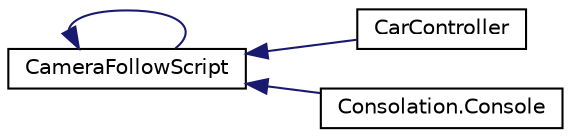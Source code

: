 digraph "Graphical Class Hierarchy"
{
  edge [fontname="Helvetica",fontsize="10",labelfontname="Helvetica",labelfontsize="10"];
  node [fontname="Helvetica",fontsize="10",shape=record];
  rankdir="LR";
  Node0 [label="MonoBehaviour",height=0.2,width=0.4,color="grey75", fillcolor="white", style="filled"];
  Node0 -> Node0 [dir="back",color="midnightblue",fontsize="10",style="solid",fontname="Helvetica"];
  Node0 [label="CameraFollowScript",height=0.2,width=0.4,color="black", fillcolor="white", style="filled",URL="$class_camera_follow_script.html"];
  Node0 -> Node2 [dir="back",color="midnightblue",fontsize="10",style="solid",fontname="Helvetica"];
  Node2 [label="CarController",height=0.2,width=0.4,color="black", fillcolor="white", style="filled",URL="$class_car_controller.html"];
  Node0 -> Node3 [dir="back",color="midnightblue",fontsize="10",style="solid",fontname="Helvetica"];
  Node3 [label="Consolation.Console",height=0.2,width=0.4,color="black", fillcolor="white", style="filled",URL="$class_consolation_1_1_console.html",tooltip="A console to display Unity&#39;s debug logs in-game. "];
}

